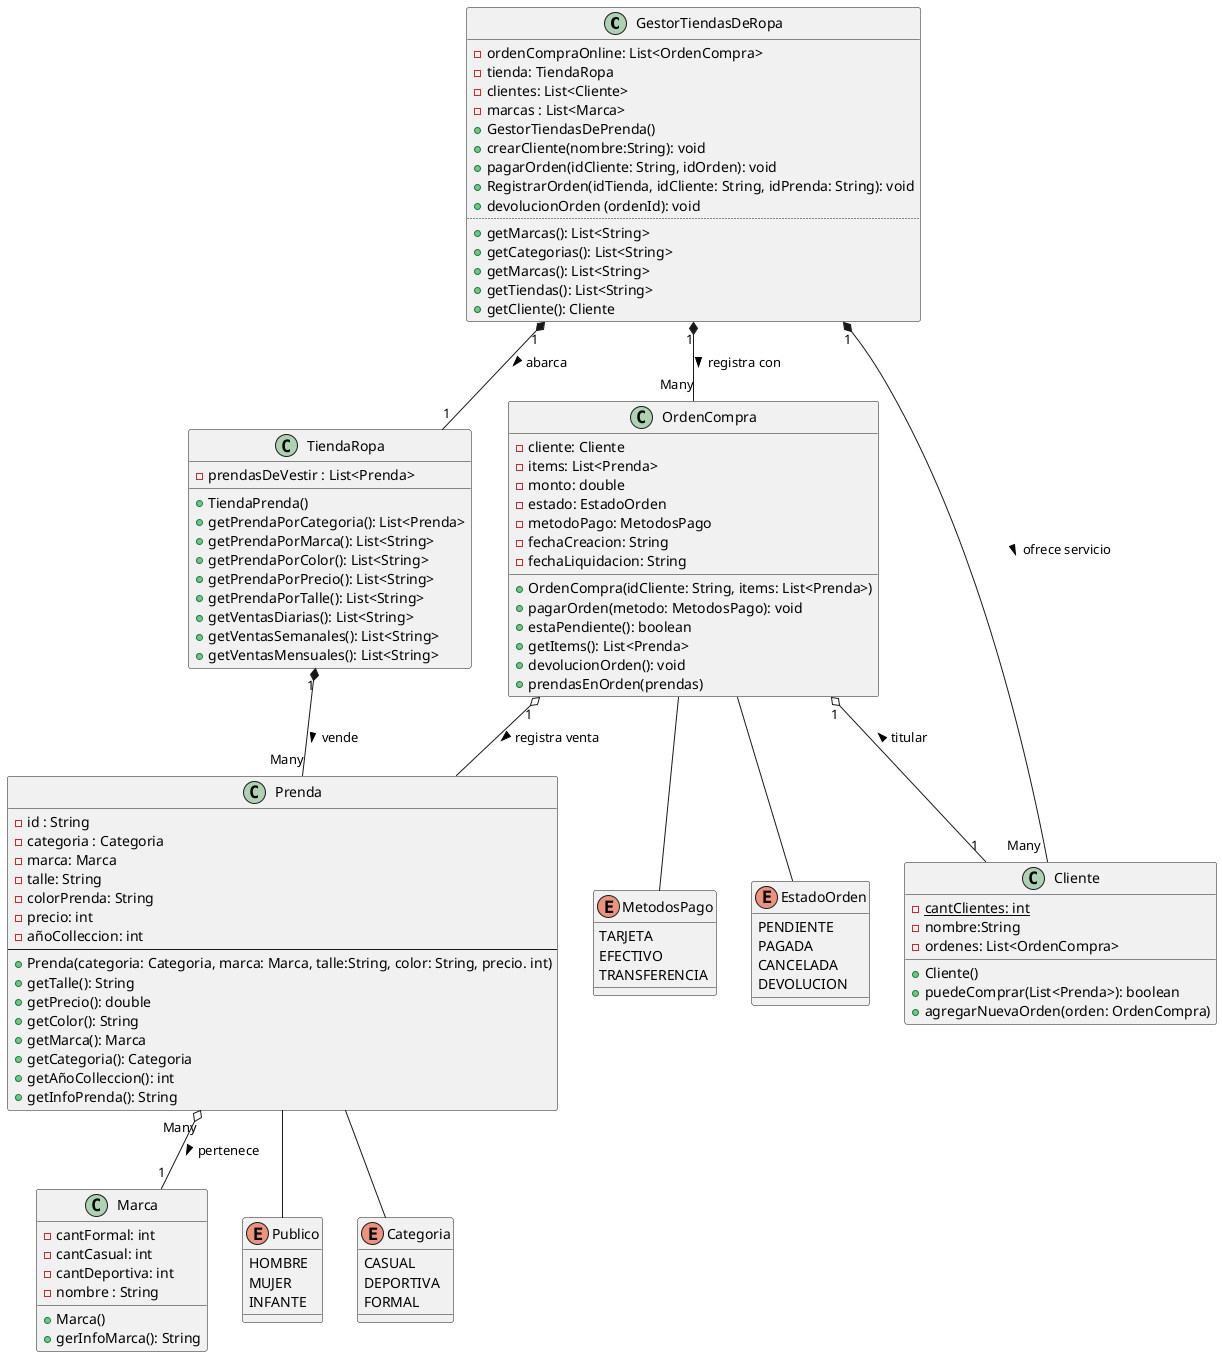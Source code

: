 @startuml
GestorTiendasDeRopa "1" *-- "1" TiendaRopa :> abarca
GestorTiendasDeRopa "1" *-- "Many" OrdenCompra:> registra con
GestorTiendasDeRopa "1" *-- "Many "Cliente :> ofrece servicio
TiendaRopa "1" *-- "Many" Prenda :> vende
Prenda "Many" o-- "1" Marca:> pertenece
OrdenCompra "1" o-- "1" Cliente :< titular
OrdenCompra "1" o-- Prenda:> registra venta

Prenda -- Publico
Prenda -- Categoria
OrdenCompra -- EstadoOrden
OrdenCompra -- MetodosPago

class GestorTiendasDeRopa{
    - ordenCompraOnline: List<OrdenCompra>
    - tienda: TiendaRopa
    - clientes: List<Cliente>
    - marcas : List<Marca>
    + GestorTiendasDePrenda()
    + crearCliente(nombre:String): void
    + pagarOrden(idCliente: String, idOrden): void
    + RegistrarOrden(idTienda, idCliente: String, idPrenda: String): void
    + devolucionOrden (ordenId): void
    ..
    + getMarcas(): List<String>
    + getCategorias(): List<String>
    + getMarcas(): List<String>
    + getTiendas(): List<String>
    + getCliente(): Cliente
}
class OrdenCompra{
    - cliente: Cliente
    - items: List<Prenda>
    - monto: double
    - estado: EstadoOrden
    - metodoPago: MetodosPago
    - fechaCreacion: String
    - fechaLiquidacion: String
    + OrdenCompra(idCliente: String, items: List<Prenda>)
    + pagarOrden(metodo: MetodosPago): void
    + estaPendiente(): boolean
    + getItems(): List<Prenda>
    + devolucionOrden(): void
    + prendasEnOrden(prendas)
}

class TiendaRopa{
    - prendasDeVestir : List<Prenda>
    + TiendaPrenda()
    + getPrendaPorCategoria(): List<Prenda>
    + getPrendaPorMarca(): List<String>
    + getPrendaPorColor(): List<String>
    + getPrendaPorPrecio(): List<String>
    + getPrendaPorTalle(): List<String>
    + getVentasDiarias(): List<String>
    + getVentasSemanales(): List<String>
    + getVentasMensuales(): List<String>
}
class Prenda{
    - id : String
    - categoria : Categoria
    - marca: Marca
    - talle: String
    - colorPrenda: String
    - precio: int
    - añoColleccion: int
    --
    + Prenda(categoria: Categoria, marca: Marca, talle:String, color: String, precio. int)
    + getTalle(): String
    + getPrecio(): double
    + getColor(): String
    + getMarca(): Marca
    + getCategoria(): Categoria
    + getAñoColleccion(): int
    + getInfoPrenda(): String
}
class Marca{
    - cantFormal: int
    - cantCasual: int
    - cantDeportiva: int
    - nombre : String
    + Marca()
    + gerInfoMarca(): String
}
class Cliente{
    - {static} cantClientes: int
    - nombre:String
    - ordenes: List<OrdenCompra>
    + Cliente()
    + puedeComprar(List<Prenda>): boolean
    + agregarNuevaOrden(orden: OrdenCompra)
}

enum Categoria{
    CASUAL
    DEPORTIVA
    FORMAL
}
enum Publico{
    HOMBRE
    MUJER
    INFANTE
}
enum EstadoOrden{
    PENDIENTE
    PAGADA
    CANCELADA
    DEVOLUCION
}
enum MetodosPago{
    TARJETA
    EFECTIVO
    TRANSFERENCIA
}

@enduml
